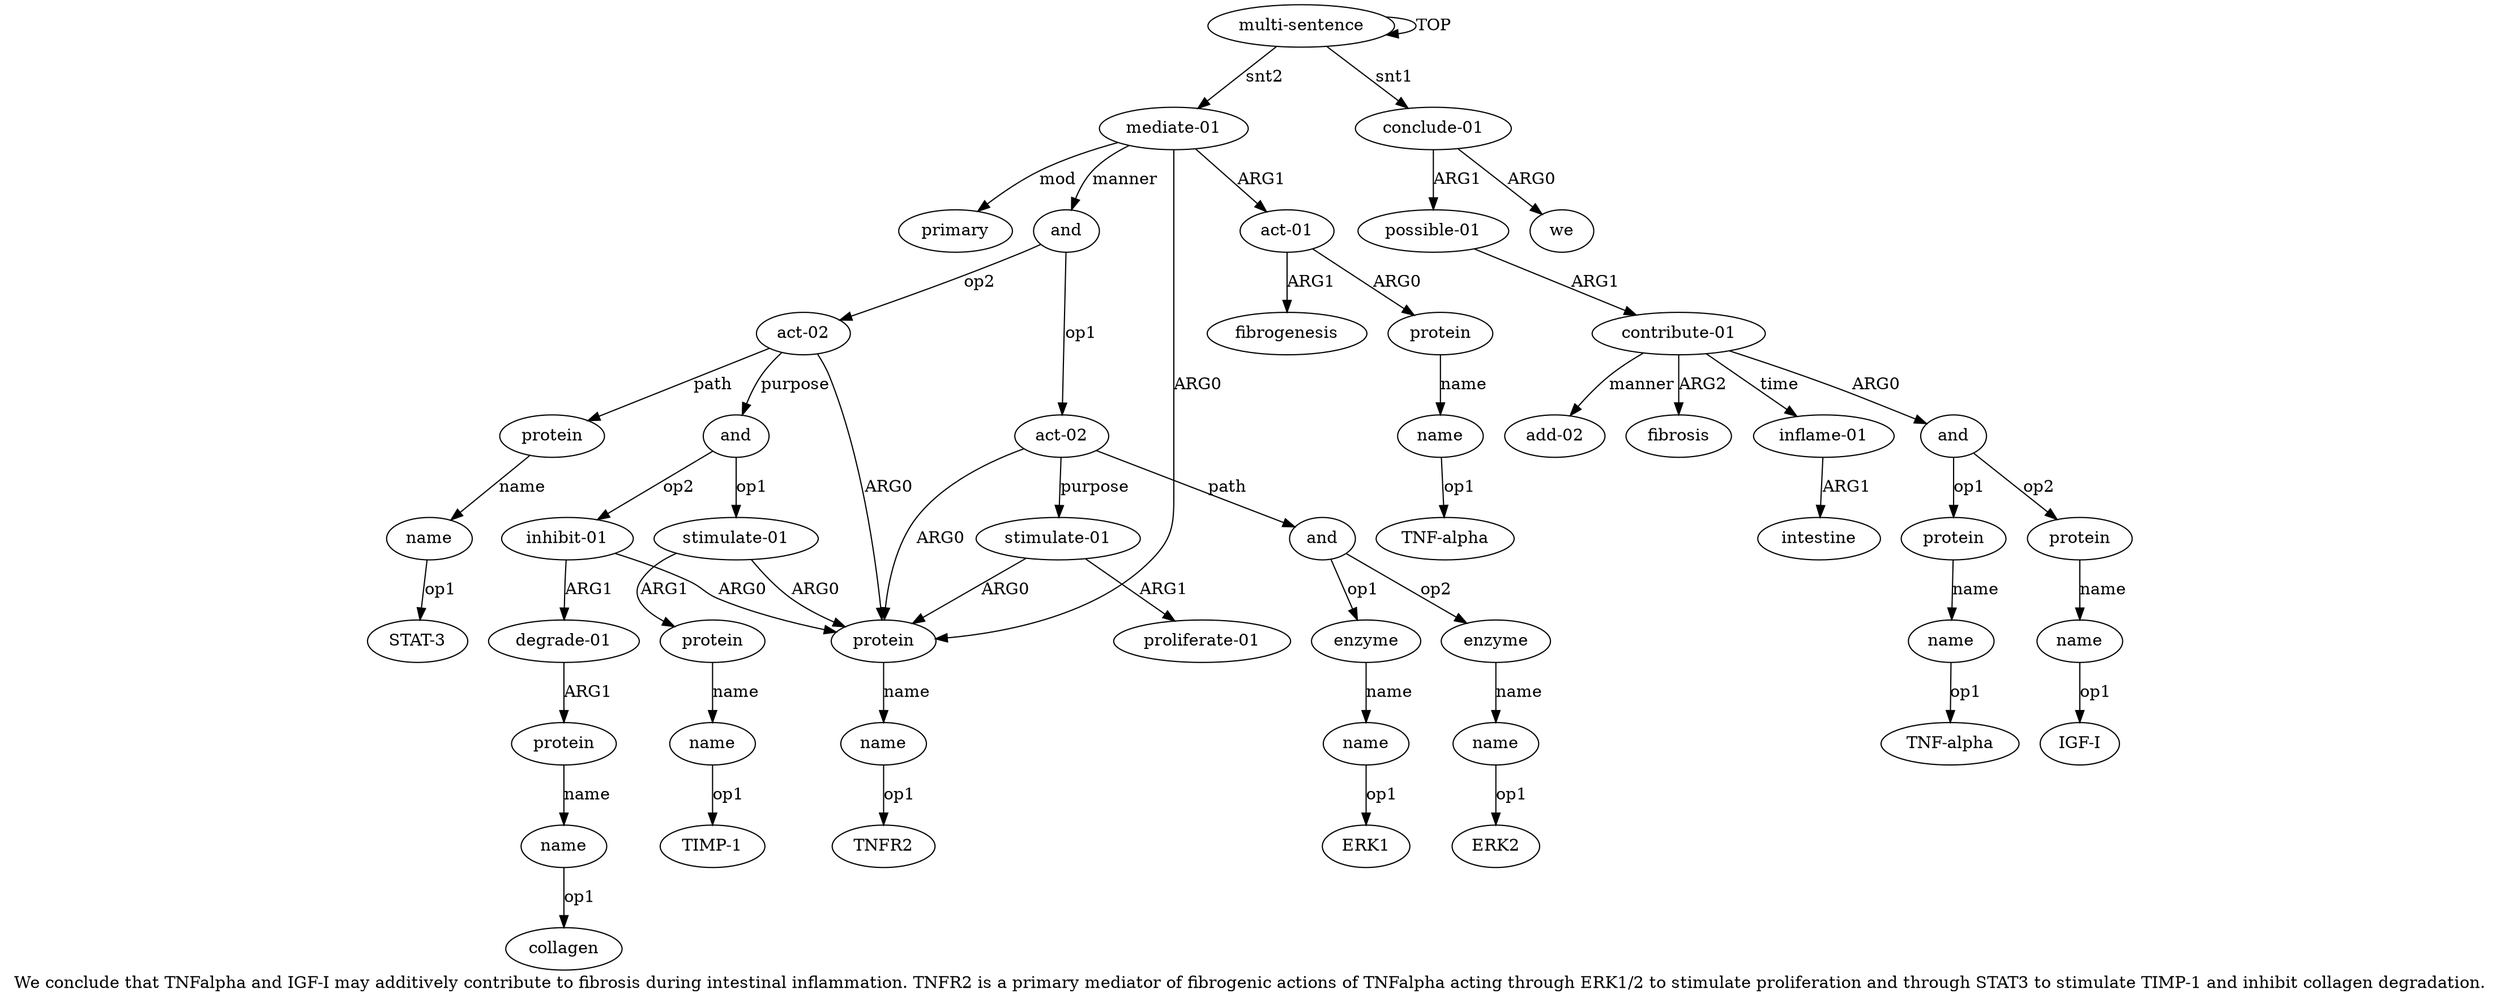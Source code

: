 digraph  {
	graph [label="We conclude that TNFalpha and IGF-I may additively contribute to fibrosis during intestinal inflammation. TNFR2 is a primary mediator \
of fibrogenic actions of TNFalpha acting through ERK1/2 to stimulate proliferation and through STAT3 to stimulate TIMP-1 and inhibit \
collagen degradation."];
	node [label="\N"];
	a20	 [color=black,
		gold_ind=20,
		gold_label=fibrogenesis,
		label=fibrogenesis,
		test_ind=20,
		test_label=fibrogenesis];
	a21	 [color=black,
		gold_ind=21,
		gold_label=primary,
		label=primary,
		test_ind=21,
		test_label=primary];
	a22	 [color=black,
		gold_ind=22,
		gold_label=and,
		label=and,
		test_ind=22,
		test_label=and];
	a23	 [color=black,
		gold_ind=23,
		gold_label="act-02",
		label="act-02",
		test_ind=23,
		test_label="act-02"];
	a22 -> a23 [key=0,
	color=black,
	gold_label=op1,
	label=op1,
	test_label=op1];
a31 [color=black,
	gold_ind=31,
	gold_label="act-02",
	label="act-02",
	test_ind=31,
	test_label="act-02"];
a22 -> a31 [key=0,
color=black,
gold_label=op2,
label=op2,
test_label=op2];
a24 [color=black,
gold_ind=24,
gold_label=and,
label=and,
test_ind=24,
test_label=and];
a23 -> a24 [key=0,
color=black,
gold_label=path,
label=path,
test_label=path];
a29 [color=black,
gold_ind=29,
gold_label="stimulate-01",
label="stimulate-01",
test_ind=29,
test_label="stimulate-01"];
a23 -> a29 [key=0,
color=black,
gold_label=purpose,
label=purpose,
test_label=purpose];
a15 [color=black,
gold_ind=15,
gold_label=protein,
label=protein,
test_ind=15,
test_label=protein];
a23 -> a15 [key=0,
color=black,
gold_label=ARG0,
label=ARG0,
test_label=ARG0];
a25 [color=black,
gold_ind=25,
gold_label=enzyme,
label=enzyme,
test_ind=25,
test_label=enzyme];
a24 -> a25 [key=0,
color=black,
gold_label=op1,
label=op1,
test_label=op1];
a27 [color=black,
gold_ind=27,
gold_label=enzyme,
label=enzyme,
test_ind=27,
test_label=enzyme];
a24 -> a27 [key=0,
color=black,
gold_label=op2,
label=op2,
test_label=op2];
a26 [color=black,
gold_ind=26,
gold_label=name,
label=name,
test_ind=26,
test_label=name];
a25 -> a26 [key=0,
color=black,
gold_label=name,
label=name,
test_label=name];
"a26 ERK1" [color=black,
gold_ind=-1,
gold_label=ERK1,
label=ERK1,
test_ind=-1,
test_label=ERK1];
a26 -> "a26 ERK1" [key=0,
color=black,
gold_label=op1,
label=op1,
test_label=op1];
a28 [color=black,
gold_ind=28,
gold_label=name,
label=name,
test_ind=28,
test_label=name];
a27 -> a28 [key=0,
color=black,
gold_label=name,
label=name,
test_label=name];
"a28 ERK2" [color=black,
gold_ind=-1,
gold_label=ERK2,
label=ERK2,
test_ind=-1,
test_label=ERK2];
a28 -> "a28 ERK2" [key=0,
color=black,
gold_label=op1,
label=op1,
test_label=op1];
a30 [color=black,
gold_ind=30,
gold_label="proliferate-01",
label="proliferate-01",
test_ind=30,
test_label="proliferate-01"];
a29 -> a30 [key=0,
color=black,
gold_label=ARG1,
label=ARG1,
test_label=ARG1];
a29 -> a15 [key=0,
color=black,
gold_label=ARG0,
label=ARG0,
test_label=ARG0];
a34 [color=black,
gold_ind=34,
gold_label=and,
label=and,
test_ind=34,
test_label=and];
a31 -> a34 [key=0,
color=black,
gold_label=purpose,
label=purpose,
test_label=purpose];
a32 [color=black,
gold_ind=32,
gold_label=protein,
label=protein,
test_ind=32,
test_label=protein];
a31 -> a32 [key=0,
color=black,
gold_label=path,
label=path,
test_label=path];
a31 -> a15 [key=0,
color=black,
gold_label=ARG0,
label=ARG0,
test_label=ARG0];
a37 [color=black,
gold_ind=37,
gold_label=name,
label=name,
test_ind=37,
test_label=name];
"a37 TIMP-1" [color=black,
gold_ind=-1,
gold_label="TIMP-1",
label="TIMP-1",
test_ind=-1,
test_label="TIMP-1"];
a37 -> "a37 TIMP-1" [key=0,
color=black,
gold_label=op1,
label=op1,
test_label=op1];
a36 [color=black,
gold_ind=36,
gold_label=protein,
label=protein,
test_ind=36,
test_label=protein];
a36 -> a37 [key=0,
color=black,
gold_label=name,
label=name,
test_label=name];
a33 [color=black,
gold_ind=33,
gold_label=name,
label=name,
test_ind=33,
test_label=name];
"a33 STAT-3" [color=black,
gold_ind=-1,
gold_label="STAT-3",
label="STAT-3",
test_ind=-1,
test_label="STAT-3"];
a33 -> "a33 STAT-3" [key=0,
color=black,
gold_label=op1,
label=op1,
test_label=op1];
a35 [color=black,
gold_ind=35,
gold_label="stimulate-01",
label="stimulate-01",
test_ind=35,
test_label="stimulate-01"];
a35 -> a36 [key=0,
color=black,
gold_label=ARG1,
label=ARG1,
test_label=ARG1];
a35 -> a15 [key=0,
color=black,
gold_label=ARG0,
label=ARG0,
test_label=ARG0];
a34 -> a35 [key=0,
color=black,
gold_label=op1,
label=op1,
test_label=op1];
a38 [color=black,
gold_ind=38,
gold_label="inhibit-01",
label="inhibit-01",
test_ind=38,
test_label="inhibit-01"];
a34 -> a38 [key=0,
color=black,
gold_label=op2,
label=op2,
test_label=op2];
"a41 collagen" [color=black,
gold_ind=-1,
gold_label=collagen,
label=collagen,
test_ind=-1,
test_label=collagen];
"a16 TNFR2" [color=black,
gold_ind=-1,
gold_label=TNFR2,
label=TNFR2,
test_ind=-1,
test_label=TNFR2];
a32 -> a33 [key=0,
color=black,
gold_label=name,
label=name,
test_label=name];
a16 [color=black,
gold_ind=16,
gold_label=name,
label=name,
test_ind=16,
test_label=name];
a15 -> a16 [key=0,
color=black,
gold_label=name,
label=name,
test_label=name];
a14 [color=black,
gold_ind=14,
gold_label="mediate-01",
label="mediate-01",
test_ind=14,
test_label="mediate-01"];
a14 -> a21 [key=0,
color=black,
gold_label=mod,
label=mod,
test_label=mod];
a14 -> a22 [key=0,
color=black,
gold_label=manner,
label=manner,
test_label=manner];
a14 -> a15 [key=0,
color=black,
gold_label=ARG0,
label=ARG0,
test_label=ARG0];
a17 [color=black,
gold_ind=17,
gold_label="act-01",
label="act-01",
test_ind=17,
test_label="act-01"];
a14 -> a17 [key=0,
color=black,
gold_label=ARG1,
label=ARG1,
test_label=ARG1];
a17 -> a20 [key=0,
color=black,
gold_label=ARG1,
label=ARG1,
test_label=ARG1];
a18 [color=black,
gold_ind=18,
gold_label=protein,
label=protein,
test_ind=18,
test_label=protein];
a17 -> a18 [key=0,
color=black,
gold_label=ARG0,
label=ARG0,
test_label=ARG0];
a16 -> "a16 TNFR2" [key=0,
color=black,
gold_label=op1,
label=op1,
test_label=op1];
a11 [color=black,
gold_ind=11,
gold_label="add-02",
label="add-02",
test_ind=11,
test_label="add-02"];
a10 [color=black,
gold_ind=10,
gold_label=fibrosis,
label=fibrosis,
test_ind=10,
test_label=fibrosis];
a13 [color=black,
gold_ind=13,
gold_label=intestine,
label=intestine,
test_ind=13,
test_label=intestine];
a12 [color=black,
gold_ind=12,
gold_label="inflame-01",
label="inflame-01",
test_ind=12,
test_label="inflame-01"];
a12 -> a13 [key=0,
color=black,
gold_label=ARG1,
label=ARG1,
test_label=ARG1];
a39 [color=black,
gold_ind=39,
gold_label="degrade-01",
label="degrade-01",
test_ind=39,
test_label="degrade-01"];
a40 [color=black,
gold_ind=40,
gold_label=protein,
label=protein,
test_ind=40,
test_label=protein];
a39 -> a40 [key=0,
color=black,
gold_label=ARG1,
label=ARG1,
test_label=ARG1];
a38 -> a15 [key=0,
color=black,
gold_label=ARG0,
label=ARG0,
test_label=ARG0];
a38 -> a39 [key=0,
color=black,
gold_label=ARG1,
label=ARG1,
test_label=ARG1];
a19 [color=black,
gold_ind=19,
gold_label=name,
label=name,
test_ind=19,
test_label=name];
"a19 TNF-alpha" [color=black,
gold_ind=-1,
gold_label="TNF-alpha",
label="TNF-alpha",
test_ind=-1,
test_label="TNF-alpha"];
a19 -> "a19 TNF-alpha" [key=0,
color=black,
gold_label=op1,
label=op1,
test_label=op1];
a18 -> a19 [key=0,
color=black,
gold_label=name,
label=name,
test_label=name];
a1 [color=black,
gold_ind=1,
gold_label="conclude-01",
label="conclude-01",
test_ind=1,
test_label="conclude-01"];
a3 [color=black,
gold_ind=3,
gold_label="possible-01",
label="possible-01",
test_ind=3,
test_label="possible-01"];
a1 -> a3 [key=0,
color=black,
gold_label=ARG1,
label=ARG1,
test_label=ARG1];
a2 [color=black,
gold_ind=2,
gold_label=we,
label=we,
test_ind=2,
test_label=we];
a1 -> a2 [key=0,
color=black,
gold_label=ARG0,
label=ARG0,
test_label=ARG0];
a0 [color=black,
gold_ind=0,
gold_label="multi-sentence",
label="multi-sentence",
test_ind=0,
test_label="multi-sentence"];
a0 -> a14 [key=0,
color=black,
gold_label=snt2,
label=snt2,
test_label=snt2];
a0 -> a1 [key=0,
color=black,
gold_label=snt1,
label=snt1,
test_label=snt1];
a0 -> a0 [key=0,
color=black,
gold_label=TOP,
label=TOP,
test_label=TOP];
a4 [color=black,
gold_ind=4,
gold_label="contribute-01",
label="contribute-01",
test_ind=4,
test_label="contribute-01"];
a3 -> a4 [key=0,
color=black,
gold_label=ARG1,
label=ARG1,
test_label=ARG1];
a5 [color=black,
gold_ind=5,
gold_label=and,
label=and,
test_ind=5,
test_label=and];
a6 [color=black,
gold_ind=6,
gold_label=protein,
label=protein,
test_ind=6,
test_label=protein];
a5 -> a6 [key=0,
color=black,
gold_label=op1,
label=op1,
test_label=op1];
a8 [color=black,
gold_ind=8,
gold_label=protein,
label=protein,
test_ind=8,
test_label=protein];
a5 -> a8 [key=0,
color=black,
gold_label=op2,
label=op2,
test_label=op2];
a4 -> a11 [key=0,
color=black,
gold_label=manner,
label=manner,
test_label=manner];
a4 -> a10 [key=0,
color=black,
gold_label=ARG2,
label=ARG2,
test_label=ARG2];
a4 -> a12 [key=0,
color=black,
gold_label=time,
label=time,
test_label=time];
a4 -> a5 [key=0,
color=black,
gold_label=ARG0,
label=ARG0,
test_label=ARG0];
a7 [color=black,
gold_ind=7,
gold_label=name,
label=name,
test_ind=7,
test_label=name];
"a7 TNF-alpha" [color=black,
gold_ind=-1,
gold_label="TNF-alpha",
label="TNF-alpha",
test_ind=-1,
test_label="TNF-alpha"];
a7 -> "a7 TNF-alpha" [key=0,
color=black,
gold_label=op1,
label=op1,
test_label=op1];
a6 -> a7 [key=0,
color=black,
gold_label=name,
label=name,
test_label=name];
a9 [color=black,
gold_ind=9,
gold_label=name,
label=name,
test_ind=9,
test_label=name];
"a9 IGF-I" [color=black,
gold_ind=-1,
gold_label="IGF-I",
label="IGF-I",
test_ind=-1,
test_label="IGF-I"];
a9 -> "a9 IGF-I" [key=0,
color=black,
gold_label=op1,
label=op1,
test_label=op1];
a8 -> a9 [key=0,
color=black,
gold_label=name,
label=name,
test_label=name];
a41 [color=black,
gold_ind=41,
gold_label=name,
label=name,
test_ind=41,
test_label=name];
a40 -> a41 [key=0,
color=black,
gold_label=name,
label=name,
test_label=name];
a41 -> "a41 collagen" [key=0,
color=black,
gold_label=op1,
label=op1,
test_label=op1];
}

